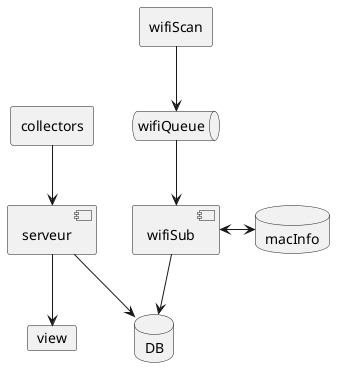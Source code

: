 @startuml dataweek
agent collectors

component serveur

agent wifiScan

queue wifiQueue

component wifiSub

database DB
database macInfo

card view



collectors --> serveur
serveur --> DB

wifiScan --> wifiQueue
wifiQueue --> wifiSub
wifiSub <-right-> macInfo
wifiSub --> DB
serveur --> view

@enduml